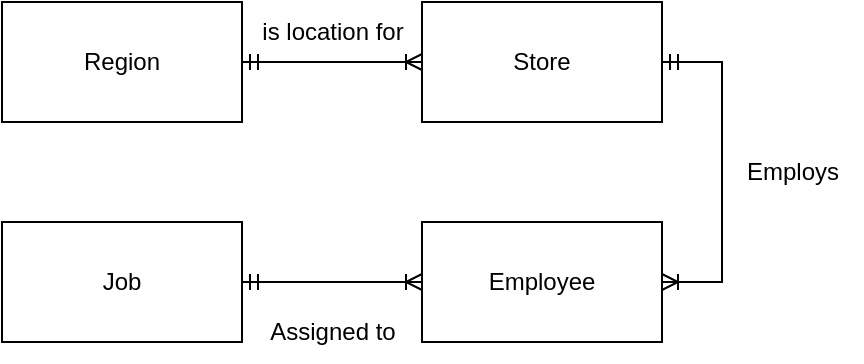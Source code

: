 <mxfile version="20.5.1" type="github">
  <diagram id="vAQ-pWiYrc2p5PSBO3YX" name="Page-1">
    <mxGraphModel dx="1422" dy="786" grid="1" gridSize="10" guides="1" tooltips="1" connect="1" arrows="1" fold="1" page="1" pageScale="1" pageWidth="850" pageHeight="1100" math="0" shadow="0">
      <root>
        <mxCell id="0" />
        <mxCell id="1" parent="0" />
        <mxCell id="adruxB9Lswp-uJG6qKIT-1" value="Region" style="rounded=0;whiteSpace=wrap;html=1;" vertex="1" parent="1">
          <mxGeometry x="40" y="90" width="120" height="60" as="geometry" />
        </mxCell>
        <mxCell id="adruxB9Lswp-uJG6qKIT-2" value="Store" style="rounded=0;whiteSpace=wrap;html=1;" vertex="1" parent="1">
          <mxGeometry x="250" y="90" width="120" height="60" as="geometry" />
        </mxCell>
        <mxCell id="adruxB9Lswp-uJG6qKIT-3" value="Employee" style="rounded=0;whiteSpace=wrap;html=1;" vertex="1" parent="1">
          <mxGeometry x="250" y="200" width="120" height="60" as="geometry" />
        </mxCell>
        <mxCell id="adruxB9Lswp-uJG6qKIT-4" value="Job" style="rounded=0;whiteSpace=wrap;html=1;" vertex="1" parent="1">
          <mxGeometry x="40" y="200" width="120" height="60" as="geometry" />
        </mxCell>
        <mxCell id="adruxB9Lswp-uJG6qKIT-5" value="" style="endArrow=ERoneToMany;startArrow=ERmandOne;html=1;rounded=0;exitX=1;exitY=0.5;exitDx=0;exitDy=0;entryX=0;entryY=0.5;entryDx=0;entryDy=0;startFill=0;endFill=0;" edge="1" parent="1" source="adruxB9Lswp-uJG6qKIT-1" target="adruxB9Lswp-uJG6qKIT-2">
          <mxGeometry width="50" height="50" relative="1" as="geometry">
            <mxPoint x="400" y="430" as="sourcePoint" />
            <mxPoint x="450" y="380" as="targetPoint" />
          </mxGeometry>
        </mxCell>
        <mxCell id="adruxB9Lswp-uJG6qKIT-6" value="" style="endArrow=ERmandOne;startArrow=ERoneToMany;html=1;rounded=0;entryX=1;entryY=0.5;entryDx=0;entryDy=0;exitX=1;exitY=0.5;exitDx=0;exitDy=0;startFill=0;endFill=0;" edge="1" parent="1" source="adruxB9Lswp-uJG6qKIT-3" target="adruxB9Lswp-uJG6qKIT-2">
          <mxGeometry width="50" height="50" relative="1" as="geometry">
            <mxPoint x="400" y="430" as="sourcePoint" />
            <mxPoint x="450" y="380" as="targetPoint" />
            <Array as="points">
              <mxPoint x="400" y="230" />
              <mxPoint x="400" y="120" />
            </Array>
          </mxGeometry>
        </mxCell>
        <mxCell id="adruxB9Lswp-uJG6qKIT-7" value="" style="endArrow=ERoneToMany;startArrow=ERmandOne;html=1;rounded=0;entryX=0;entryY=0.5;entryDx=0;entryDy=0;exitX=1;exitY=0.5;exitDx=0;exitDy=0;endFill=0;startFill=0;" edge="1" parent="1" source="adruxB9Lswp-uJG6qKIT-4" target="adruxB9Lswp-uJG6qKIT-3">
          <mxGeometry width="50" height="50" relative="1" as="geometry">
            <mxPoint x="400" y="430" as="sourcePoint" />
            <mxPoint x="450" y="380" as="targetPoint" />
          </mxGeometry>
        </mxCell>
        <mxCell id="adruxB9Lswp-uJG6qKIT-8" value="is location for" style="text;html=1;align=center;verticalAlign=middle;resizable=0;points=[];autosize=1;strokeColor=none;fillColor=none;" vertex="1" parent="1">
          <mxGeometry x="160" y="90" width="90" height="30" as="geometry" />
        </mxCell>
        <mxCell id="adruxB9Lswp-uJG6qKIT-9" value="Employs" style="text;html=1;align=center;verticalAlign=middle;resizable=0;points=[];autosize=1;strokeColor=none;fillColor=none;" vertex="1" parent="1">
          <mxGeometry x="400" y="160" width="70" height="30" as="geometry" />
        </mxCell>
        <mxCell id="adruxB9Lswp-uJG6qKIT-10" value="Assigned to" style="text;html=1;align=center;verticalAlign=middle;resizable=0;points=[];autosize=1;strokeColor=none;fillColor=none;" vertex="1" parent="1">
          <mxGeometry x="160" y="240" width="90" height="30" as="geometry" />
        </mxCell>
      </root>
    </mxGraphModel>
  </diagram>
</mxfile>
